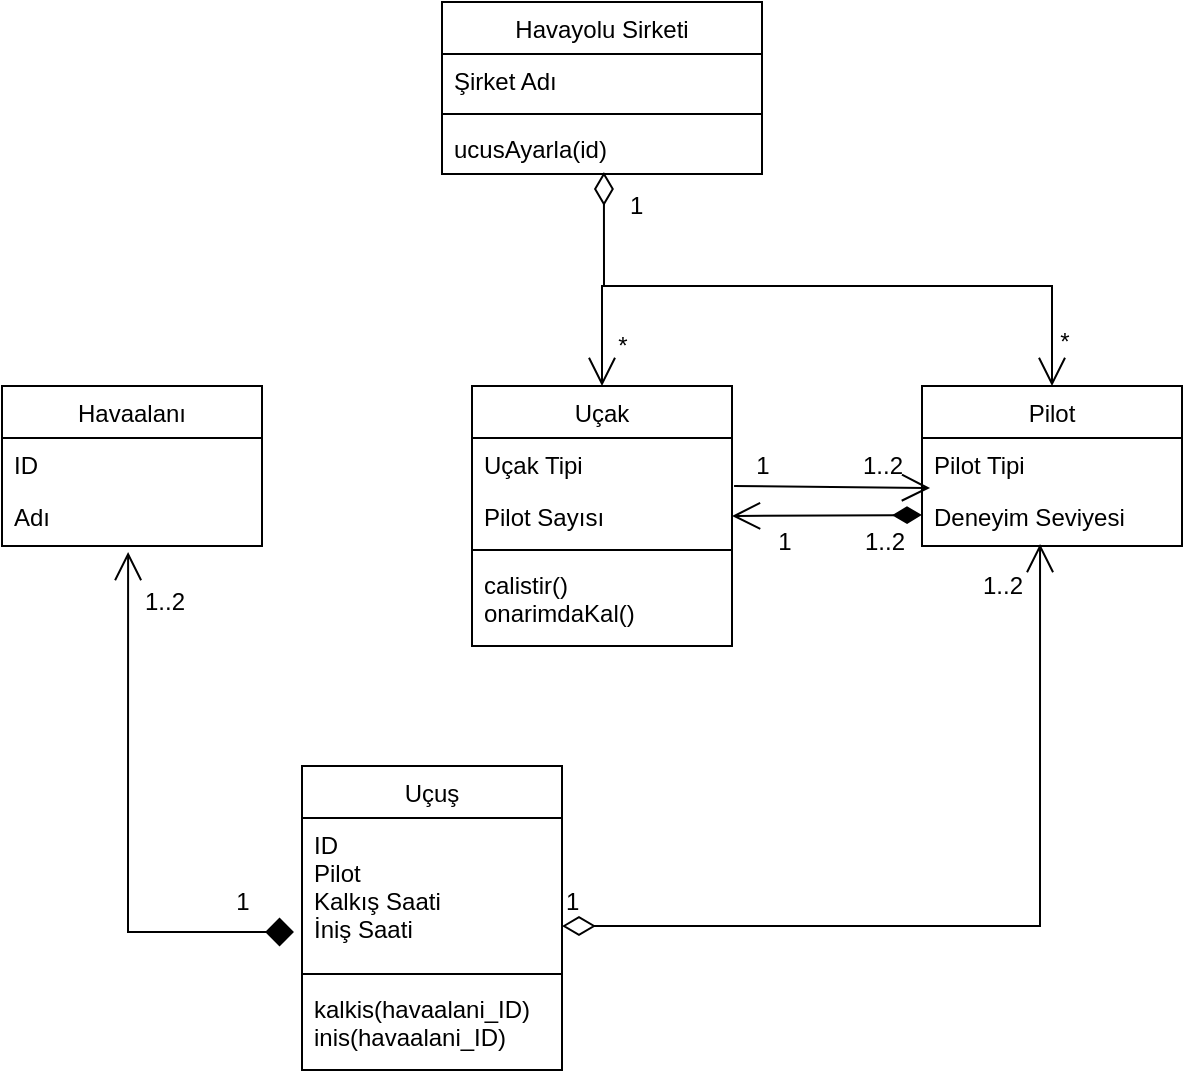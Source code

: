 <mxfile version="19.0.0" type="github">
  <diagram id="C5RBs43oDa-KdzZeNtuy" name="Page-1">
    <mxGraphModel dx="1181" dy="769" grid="1" gridSize="10" guides="1" tooltips="1" connect="1" arrows="1" fold="1" page="1" pageScale="1" pageWidth="827" pageHeight="1169" math="0" shadow="0">
      <root>
        <mxCell id="WIyWlLk6GJQsqaUBKTNV-0" />
        <mxCell id="WIyWlLk6GJQsqaUBKTNV-1" parent="WIyWlLk6GJQsqaUBKTNV-0" />
        <mxCell id="zkfFHV4jXpPFQw0GAbJ--13" value="Havayolu Sirketi" style="swimlane;fontStyle=0;align=center;verticalAlign=top;childLayout=stackLayout;horizontal=1;startSize=26;horizontalStack=0;resizeParent=1;resizeLast=0;collapsible=1;marginBottom=0;rounded=0;shadow=0;strokeWidth=1;" parent="WIyWlLk6GJQsqaUBKTNV-1" vertex="1">
          <mxGeometry x="339" y="160" width="160" height="86" as="geometry">
            <mxRectangle x="340" y="380" width="170" height="26" as="alternateBounds" />
          </mxGeometry>
        </mxCell>
        <mxCell id="zkfFHV4jXpPFQw0GAbJ--14" value="Şirket Adı" style="text;align=left;verticalAlign=top;spacingLeft=4;spacingRight=4;overflow=hidden;rotatable=0;points=[[0,0.5],[1,0.5]];portConstraint=eastwest;" parent="zkfFHV4jXpPFQw0GAbJ--13" vertex="1">
          <mxGeometry y="26" width="160" height="26" as="geometry" />
        </mxCell>
        <mxCell id="zkfFHV4jXpPFQw0GAbJ--15" value="" style="line;html=1;strokeWidth=1;align=left;verticalAlign=middle;spacingTop=-1;spacingLeft=3;spacingRight=3;rotatable=0;labelPosition=right;points=[];portConstraint=eastwest;" parent="zkfFHV4jXpPFQw0GAbJ--13" vertex="1">
          <mxGeometry y="52" width="160" height="8" as="geometry" />
        </mxCell>
        <mxCell id="6_8U0CVvlDeDWUyQjSyd-0" value="ucusAyarla(id)" style="text;align=left;verticalAlign=top;spacingLeft=4;spacingRight=4;overflow=hidden;rotatable=0;points=[[0,0.5],[1,0.5]];portConstraint=eastwest;" vertex="1" parent="zkfFHV4jXpPFQw0GAbJ--13">
          <mxGeometry y="60" width="160" height="26" as="geometry" />
        </mxCell>
        <mxCell id="6_8U0CVvlDeDWUyQjSyd-1" value="Uçak" style="swimlane;fontStyle=0;align=center;verticalAlign=top;childLayout=stackLayout;horizontal=1;startSize=26;horizontalStack=0;resizeParent=1;resizeLast=0;collapsible=1;marginBottom=0;rounded=0;shadow=0;strokeWidth=1;" vertex="1" parent="WIyWlLk6GJQsqaUBKTNV-1">
          <mxGeometry x="354" y="352" width="130" height="130" as="geometry">
            <mxRectangle x="340" y="380" width="170" height="26" as="alternateBounds" />
          </mxGeometry>
        </mxCell>
        <mxCell id="6_8U0CVvlDeDWUyQjSyd-2" value="Uçak Tipi" style="text;align=left;verticalAlign=top;spacingLeft=4;spacingRight=4;overflow=hidden;rotatable=0;points=[[0,0.5],[1,0.5]];portConstraint=eastwest;" vertex="1" parent="6_8U0CVvlDeDWUyQjSyd-1">
          <mxGeometry y="26" width="130" height="26" as="geometry" />
        </mxCell>
        <mxCell id="6_8U0CVvlDeDWUyQjSyd-4" value="Pilot Sayısı" style="text;align=left;verticalAlign=top;spacingLeft=4;spacingRight=4;overflow=hidden;rotatable=0;points=[[0,0.5],[1,0.5]];portConstraint=eastwest;" vertex="1" parent="6_8U0CVvlDeDWUyQjSyd-1">
          <mxGeometry y="52" width="130" height="26" as="geometry" />
        </mxCell>
        <mxCell id="6_8U0CVvlDeDWUyQjSyd-3" value="" style="line;html=1;strokeWidth=1;align=left;verticalAlign=middle;spacingTop=-1;spacingLeft=3;spacingRight=3;rotatable=0;labelPosition=right;points=[];portConstraint=eastwest;" vertex="1" parent="6_8U0CVvlDeDWUyQjSyd-1">
          <mxGeometry y="78" width="130" height="8" as="geometry" />
        </mxCell>
        <mxCell id="6_8U0CVvlDeDWUyQjSyd-5" value="calistir()&#xa;onarimdaKal()" style="text;align=left;verticalAlign=top;spacingLeft=4;spacingRight=4;overflow=hidden;rotatable=0;points=[[0,0.5],[1,0.5]];portConstraint=eastwest;" vertex="1" parent="6_8U0CVvlDeDWUyQjSyd-1">
          <mxGeometry y="86" width="130" height="44" as="geometry" />
        </mxCell>
        <mxCell id="6_8U0CVvlDeDWUyQjSyd-6" value="Pilot" style="swimlane;fontStyle=0;align=center;verticalAlign=top;childLayout=stackLayout;horizontal=1;startSize=26;horizontalStack=0;resizeParent=1;resizeLast=0;collapsible=1;marginBottom=0;rounded=0;shadow=0;strokeWidth=1;" vertex="1" parent="WIyWlLk6GJQsqaUBKTNV-1">
          <mxGeometry x="579" y="352" width="130" height="80" as="geometry">
            <mxRectangle x="340" y="380" width="170" height="26" as="alternateBounds" />
          </mxGeometry>
        </mxCell>
        <mxCell id="6_8U0CVvlDeDWUyQjSyd-7" value="Pilot Tipi" style="text;align=left;verticalAlign=top;spacingLeft=4;spacingRight=4;overflow=hidden;rotatable=0;points=[[0,0.5],[1,0.5]];portConstraint=eastwest;" vertex="1" parent="6_8U0CVvlDeDWUyQjSyd-6">
          <mxGeometry y="26" width="130" height="26" as="geometry" />
        </mxCell>
        <mxCell id="6_8U0CVvlDeDWUyQjSyd-8" value="Deneyim Seviyesi" style="text;align=left;verticalAlign=top;spacingLeft=4;spacingRight=4;overflow=hidden;rotatable=0;points=[[0,0.5],[1,0.5]];portConstraint=eastwest;" vertex="1" parent="6_8U0CVvlDeDWUyQjSyd-6">
          <mxGeometry y="52" width="130" height="26" as="geometry" />
        </mxCell>
        <mxCell id="6_8U0CVvlDeDWUyQjSyd-11" value="Havaalanı" style="swimlane;fontStyle=0;align=center;verticalAlign=top;childLayout=stackLayout;horizontal=1;startSize=26;horizontalStack=0;resizeParent=1;resizeLast=0;collapsible=1;marginBottom=0;rounded=0;shadow=0;strokeWidth=1;" vertex="1" parent="WIyWlLk6GJQsqaUBKTNV-1">
          <mxGeometry x="119" y="352" width="130" height="80" as="geometry">
            <mxRectangle x="340" y="380" width="170" height="26" as="alternateBounds" />
          </mxGeometry>
        </mxCell>
        <mxCell id="6_8U0CVvlDeDWUyQjSyd-12" value="ID" style="text;align=left;verticalAlign=top;spacingLeft=4;spacingRight=4;overflow=hidden;rotatable=0;points=[[0,0.5],[1,0.5]];portConstraint=eastwest;" vertex="1" parent="6_8U0CVvlDeDWUyQjSyd-11">
          <mxGeometry y="26" width="130" height="26" as="geometry" />
        </mxCell>
        <mxCell id="6_8U0CVvlDeDWUyQjSyd-13" value="Adı" style="text;align=left;verticalAlign=top;spacingLeft=4;spacingRight=4;overflow=hidden;rotatable=0;points=[[0,0.5],[1,0.5]];portConstraint=eastwest;" vertex="1" parent="6_8U0CVvlDeDWUyQjSyd-11">
          <mxGeometry y="52" width="130" height="26" as="geometry" />
        </mxCell>
        <mxCell id="6_8U0CVvlDeDWUyQjSyd-16" value="1" style="endArrow=open;html=1;endSize=12;startArrow=diamondThin;startSize=14;startFill=0;edgeStyle=orthogonalEdgeStyle;align=left;verticalAlign=bottom;rounded=0;fontSize=12;entryX=0.5;entryY=0;entryDx=0;entryDy=0;exitX=0.506;exitY=0.962;exitDx=0;exitDy=0;exitPerimeter=0;" edge="1" parent="WIyWlLk6GJQsqaUBKTNV-1" source="6_8U0CVvlDeDWUyQjSyd-0" target="6_8U0CVvlDeDWUyQjSyd-1">
          <mxGeometry x="-0.528" y="11" relative="1" as="geometry">
            <mxPoint x="419" y="252" as="sourcePoint" />
            <mxPoint x="439" y="222" as="targetPoint" />
            <Array as="points">
              <mxPoint x="420" y="302" />
              <mxPoint x="419" y="302" />
            </Array>
            <mxPoint as="offset" />
          </mxGeometry>
        </mxCell>
        <mxCell id="6_8U0CVvlDeDWUyQjSyd-17" value="*" style="text;html=1;align=center;verticalAlign=middle;resizable=0;points=[];autosize=1;strokeColor=none;fillColor=none;fontSize=12;" vertex="1" parent="WIyWlLk6GJQsqaUBKTNV-1">
          <mxGeometry x="419" y="322" width="20" height="20" as="geometry" />
        </mxCell>
        <mxCell id="6_8U0CVvlDeDWUyQjSyd-18" value="" style="endArrow=open;endFill=1;endSize=12;html=1;rounded=0;fontSize=12;entryX=0.5;entryY=0;entryDx=0;entryDy=0;" edge="1" parent="WIyWlLk6GJQsqaUBKTNV-1" target="6_8U0CVvlDeDWUyQjSyd-6">
          <mxGeometry width="160" relative="1" as="geometry">
            <mxPoint x="419" y="302" as="sourcePoint" />
            <mxPoint x="579" y="302" as="targetPoint" />
            <Array as="points">
              <mxPoint x="644" y="302" />
            </Array>
          </mxGeometry>
        </mxCell>
        <mxCell id="6_8U0CVvlDeDWUyQjSyd-19" value="" style="endArrow=open;endFill=1;endSize=12;html=1;rounded=0;fontSize=12;exitX=1.008;exitY=-0.077;exitDx=0;exitDy=0;exitPerimeter=0;entryX=0.031;entryY=-0.038;entryDx=0;entryDy=0;entryPerimeter=0;" edge="1" parent="WIyWlLk6GJQsqaUBKTNV-1" source="6_8U0CVvlDeDWUyQjSyd-4" target="6_8U0CVvlDeDWUyQjSyd-8">
          <mxGeometry width="160" relative="1" as="geometry">
            <mxPoint x="489" y="403" as="sourcePoint" />
            <mxPoint x="560" y="430" as="targetPoint" />
          </mxGeometry>
        </mxCell>
        <mxCell id="6_8U0CVvlDeDWUyQjSyd-20" value="1..2" style="text;html=1;align=center;verticalAlign=middle;resizable=0;points=[];autosize=1;strokeColor=none;fillColor=none;fontSize=12;" vertex="1" parent="WIyWlLk6GJQsqaUBKTNV-1">
          <mxGeometry x="539" y="382" width="40" height="20" as="geometry" />
        </mxCell>
        <mxCell id="6_8U0CVvlDeDWUyQjSyd-21" value="1" style="text;html=1;align=center;verticalAlign=middle;resizable=0;points=[];autosize=1;strokeColor=none;fillColor=none;fontSize=12;" vertex="1" parent="WIyWlLk6GJQsqaUBKTNV-1">
          <mxGeometry x="489" y="382" width="20" height="20" as="geometry" />
        </mxCell>
        <mxCell id="6_8U0CVvlDeDWUyQjSyd-22" value="Uçuş" style="swimlane;fontStyle=0;align=center;verticalAlign=top;childLayout=stackLayout;horizontal=1;startSize=26;horizontalStack=0;resizeParent=1;resizeLast=0;collapsible=1;marginBottom=0;rounded=0;shadow=0;strokeWidth=1;" vertex="1" parent="WIyWlLk6GJQsqaUBKTNV-1">
          <mxGeometry x="269" y="542" width="130" height="152" as="geometry">
            <mxRectangle x="340" y="380" width="170" height="26" as="alternateBounds" />
          </mxGeometry>
        </mxCell>
        <mxCell id="6_8U0CVvlDeDWUyQjSyd-23" value="ID&#xa;Pilot&#xa;Kalkış Saati&#xa;İniş Saati" style="text;align=left;verticalAlign=top;spacingLeft=4;spacingRight=4;overflow=hidden;rotatable=0;points=[[0,0.5],[1,0.5]];portConstraint=eastwest;" vertex="1" parent="6_8U0CVvlDeDWUyQjSyd-22">
          <mxGeometry y="26" width="130" height="74" as="geometry" />
        </mxCell>
        <mxCell id="6_8U0CVvlDeDWUyQjSyd-25" value="" style="line;html=1;strokeWidth=1;align=left;verticalAlign=middle;spacingTop=-1;spacingLeft=3;spacingRight=3;rotatable=0;labelPosition=right;points=[];portConstraint=eastwest;" vertex="1" parent="6_8U0CVvlDeDWUyQjSyd-22">
          <mxGeometry y="100" width="130" height="8" as="geometry" />
        </mxCell>
        <mxCell id="6_8U0CVvlDeDWUyQjSyd-26" value="kalkis(havaalani_ID)&#xa;inis(havaalani_ID)" style="text;align=left;verticalAlign=top;spacingLeft=4;spacingRight=4;overflow=hidden;rotatable=0;points=[[0,0.5],[1,0.5]];portConstraint=eastwest;" vertex="1" parent="6_8U0CVvlDeDWUyQjSyd-22">
          <mxGeometry y="108" width="130" height="44" as="geometry" />
        </mxCell>
        <mxCell id="6_8U0CVvlDeDWUyQjSyd-28" value="" style="endArrow=diamond;endFill=1;endSize=12;html=1;rounded=0;fontSize=12;sourcePerimeterSpacing=0;targetPerimeterSpacing=0;entryX=-0.031;entryY=1.192;entryDx=0;entryDy=0;entryPerimeter=0;exitX=0.485;exitY=1.192;exitDx=0;exitDy=0;exitPerimeter=0;startArrow=open;startFill=0;startSize=12;" edge="1" parent="WIyWlLk6GJQsqaUBKTNV-1" source="6_8U0CVvlDeDWUyQjSyd-13">
          <mxGeometry width="160" relative="1" as="geometry">
            <mxPoint x="429" y="402" as="sourcePoint" />
            <mxPoint x="264.97" y="624.992" as="targetPoint" />
            <Array as="points">
              <mxPoint x="182" y="625" />
            </Array>
          </mxGeometry>
        </mxCell>
        <mxCell id="6_8U0CVvlDeDWUyQjSyd-29" value="1" style="endArrow=open;html=1;endSize=12;startArrow=diamondThin;startSize=14;startFill=0;edgeStyle=orthogonalEdgeStyle;align=left;verticalAlign=bottom;rounded=0;fontSize=12;sourcePerimeterSpacing=0;targetPerimeterSpacing=0;entryX=0.454;entryY=1.038;entryDx=0;entryDy=0;entryPerimeter=0;" edge="1" parent="WIyWlLk6GJQsqaUBKTNV-1" target="6_8U0CVvlDeDWUyQjSyd-8">
          <mxGeometry x="-1" y="3" relative="1" as="geometry">
            <mxPoint x="399" y="622" as="sourcePoint" />
            <mxPoint x="639" y="442" as="targetPoint" />
            <Array as="points">
              <mxPoint x="638" y="622" />
            </Array>
          </mxGeometry>
        </mxCell>
        <mxCell id="6_8U0CVvlDeDWUyQjSyd-30" value="1..2" style="text;html=1;align=center;verticalAlign=middle;resizable=0;points=[];autosize=1;strokeColor=none;fillColor=none;fontSize=12;" vertex="1" parent="WIyWlLk6GJQsqaUBKTNV-1">
          <mxGeometry x="599" y="442" width="40" height="20" as="geometry" />
        </mxCell>
        <mxCell id="6_8U0CVvlDeDWUyQjSyd-32" value="" style="endArrow=diamondThin;endFill=1;endSize=12;html=1;rounded=0;fontSize=12;sourcePerimeterSpacing=0;targetPerimeterSpacing=0;startArrow=open;startFill=0;startSize=12;exitX=1;exitY=0.5;exitDx=0;exitDy=0;" edge="1" parent="WIyWlLk6GJQsqaUBKTNV-1" source="6_8U0CVvlDeDWUyQjSyd-4">
          <mxGeometry width="160" relative="1" as="geometry">
            <mxPoint x="490" y="417" as="sourcePoint" />
            <mxPoint x="579" y="416.5" as="targetPoint" />
          </mxGeometry>
        </mxCell>
        <mxCell id="6_8U0CVvlDeDWUyQjSyd-33" value="1" style="text;html=1;align=center;verticalAlign=middle;resizable=0;points=[];autosize=1;strokeColor=none;fillColor=none;fontSize=12;" vertex="1" parent="WIyWlLk6GJQsqaUBKTNV-1">
          <mxGeometry x="500" y="420" width="20" height="20" as="geometry" />
        </mxCell>
        <mxCell id="6_8U0CVvlDeDWUyQjSyd-34" value="1..2" style="text;html=1;align=center;verticalAlign=middle;resizable=0;points=[];autosize=1;strokeColor=none;fillColor=none;fontSize=12;" vertex="1" parent="WIyWlLk6GJQsqaUBKTNV-1">
          <mxGeometry x="540" y="420" width="40" height="20" as="geometry" />
        </mxCell>
        <mxCell id="6_8U0CVvlDeDWUyQjSyd-35" value="*" style="text;html=1;align=center;verticalAlign=middle;resizable=0;points=[];autosize=1;strokeColor=none;fillColor=none;fontSize=12;" vertex="1" parent="WIyWlLk6GJQsqaUBKTNV-1">
          <mxGeometry x="640" y="320" width="20" height="20" as="geometry" />
        </mxCell>
        <mxCell id="6_8U0CVvlDeDWUyQjSyd-36" value="1..2" style="text;html=1;align=center;verticalAlign=middle;resizable=0;points=[];autosize=1;strokeColor=none;fillColor=none;fontSize=12;" vertex="1" parent="WIyWlLk6GJQsqaUBKTNV-1">
          <mxGeometry x="180" y="450" width="40" height="20" as="geometry" />
        </mxCell>
        <mxCell id="6_8U0CVvlDeDWUyQjSyd-37" value="1" style="text;html=1;align=center;verticalAlign=middle;resizable=0;points=[];autosize=1;strokeColor=none;fillColor=none;fontSize=12;" vertex="1" parent="WIyWlLk6GJQsqaUBKTNV-1">
          <mxGeometry x="229" y="600" width="20" height="20" as="geometry" />
        </mxCell>
      </root>
    </mxGraphModel>
  </diagram>
</mxfile>
